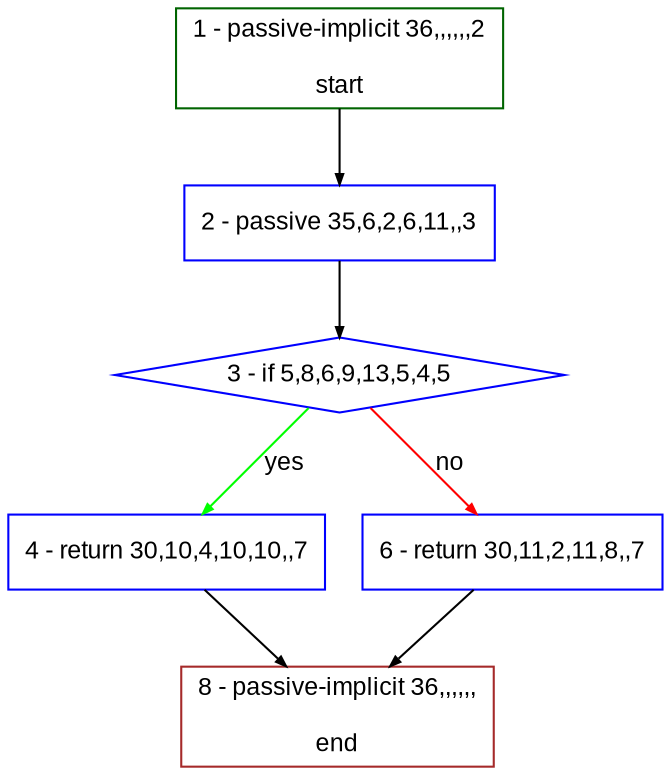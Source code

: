 digraph "" {
  graph [style="rounded,filled", label="", fontsize="12", packmode="clust", bgcolor="white", pack="true", compound="true", fontname="Arial", fillcolor="#FFFFCC"];
  node [style="filled", label="", fixedsize="false", fontsize="12", shape="rectangle", color="grey", compound="true", fontname="Arial", node_initialized="no", fillcolor="white"];
  edge [lhead="", arrowtail="none", label="", arrowhead="normal", fontsize="12", ltail="", dir="forward", color="black", arrowsize="0.5", compound="true", fontcolor="black", fontname="Arial"];
  __N1 [style="filled", label="2 - passive 35,6,2,6,11,,3", shape="box", color="#0000ff", fillcolor="#ffffff"];
  __N2 [style="filled", label="1 - passive-implicit 36,,,,,,2\n\nstart", shape="box", color="#006400", fillcolor="#ffffff"];
  __N3 [style="filled", label="3 - if 5,8,6,9,13,5,4,5", shape="diamond", color="#0000ff", fillcolor="#ffffff"];
  __N4 [style="filled", label="4 - return 30,10,4,10,10,,7", shape="box", color="#0000ff", fillcolor="#ffffff"];
  __N5 [style="filled", label="6 - return 30,11,2,11,8,,7", shape="box", color="#0000ff", fillcolor="#ffffff"];
  __N6 [style="filled", label="8 - passive-implicit 36,,,,,,\n\nend", shape="box", color="#a52a2a", fillcolor="#ffffff"];
  __N2 -> __N1 [arrowtail="none", arrowhead="normal", label="", dir="forward", color="#000000"];
  __N1 -> __N3 [arrowtail="none", arrowhead="normal", label="", dir="forward", color="#000000"];
  __N3 -> __N4 [arrowtail="none", arrowhead="normal", label="yes", dir="forward", color="#00ff00"];
  __N3 -> __N5 [arrowtail="none", arrowhead="normal", label="no", dir="forward", color="#ff0000"];
  __N4 -> __N6 [arrowtail="none", arrowhead="normal", label="", dir="forward", color="#000000"];
  __N5 -> __N6 [arrowtail="none", arrowhead="normal", label="", dir="forward", color="#000000"];
}
